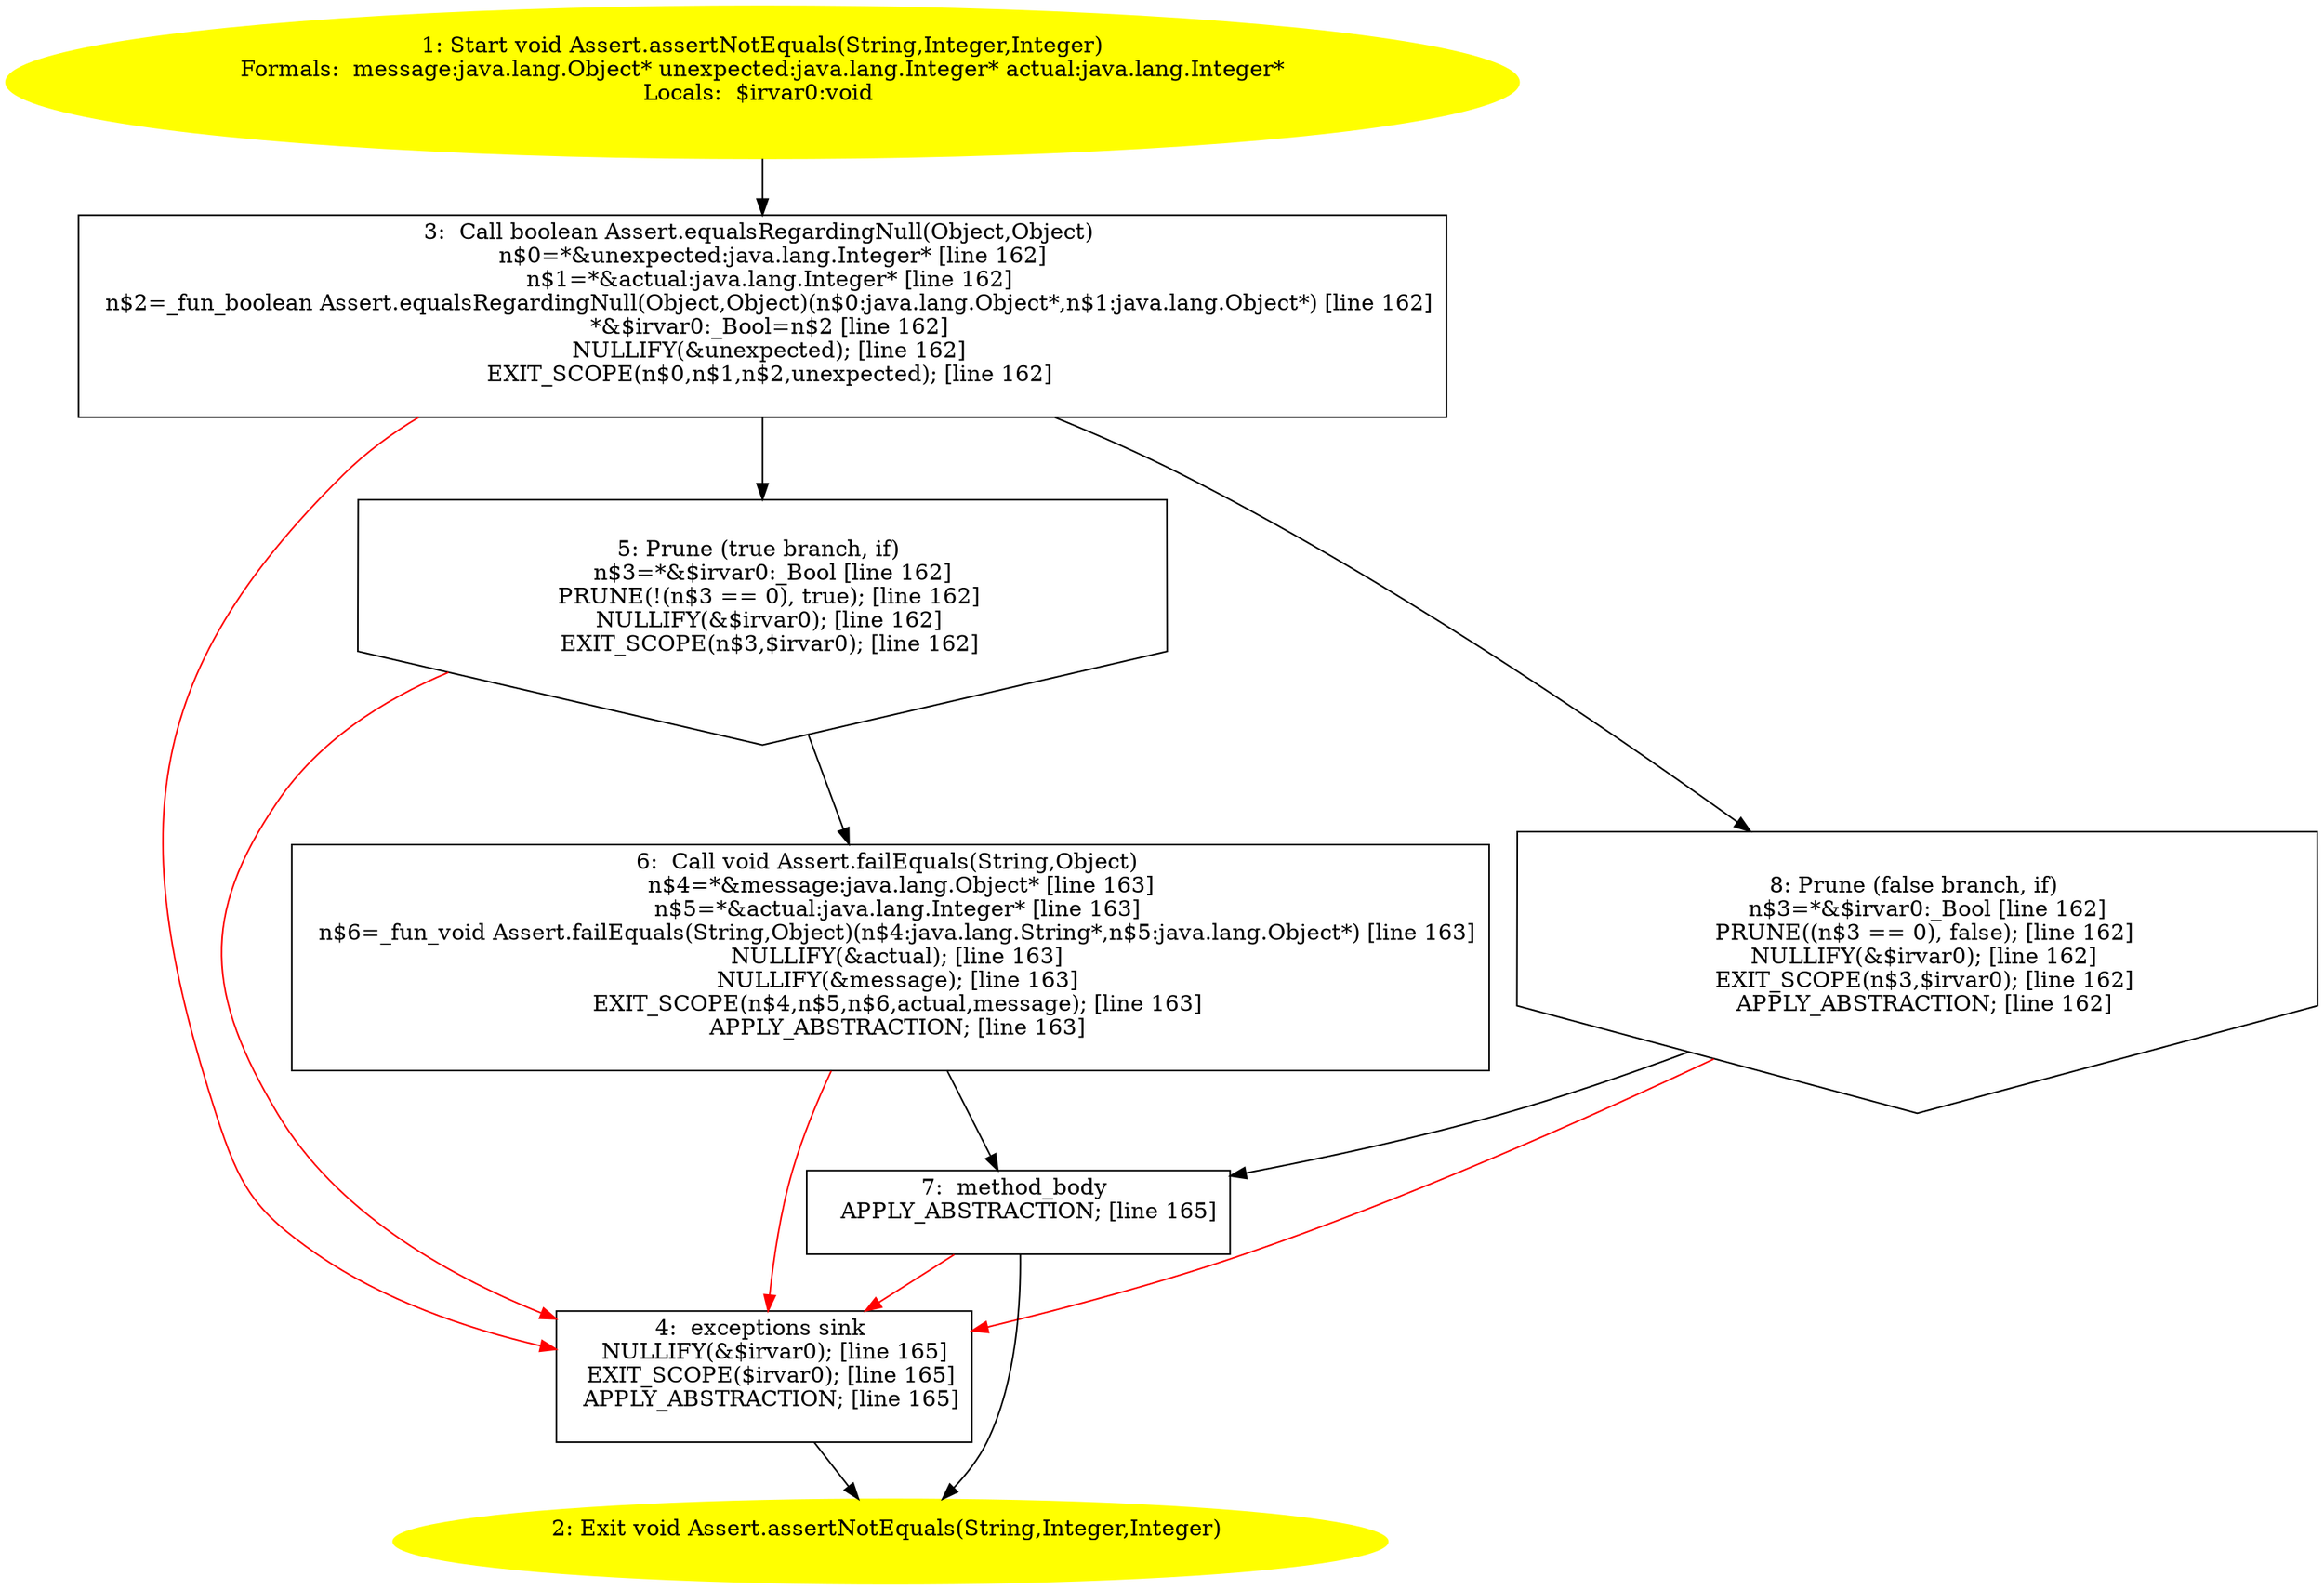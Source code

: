 /* @generated */
digraph cfg {
"org.junit.Assert.assertNotEquals(java.lang.String,java.lang.Integer,java.lang.Integer):void.b5ba5e5c96fa2e3746238686a058e41d_1" [label="1: Start void Assert.assertNotEquals(String,Integer,Integer)\nFormals:  message:java.lang.Object* unexpected:java.lang.Integer* actual:java.lang.Integer*\nLocals:  $irvar0:void \n  " color=yellow style=filled]
	

	 "org.junit.Assert.assertNotEquals(java.lang.String,java.lang.Integer,java.lang.Integer):void.b5ba5e5c96fa2e3746238686a058e41d_1" -> "org.junit.Assert.assertNotEquals(java.lang.String,java.lang.Integer,java.lang.Integer):void.b5ba5e5c96fa2e3746238686a058e41d_3" ;
"org.junit.Assert.assertNotEquals(java.lang.String,java.lang.Integer,java.lang.Integer):void.b5ba5e5c96fa2e3746238686a058e41d_2" [label="2: Exit void Assert.assertNotEquals(String,Integer,Integer) \n  " color=yellow style=filled]
	

"org.junit.Assert.assertNotEquals(java.lang.String,java.lang.Integer,java.lang.Integer):void.b5ba5e5c96fa2e3746238686a058e41d_3" [label="3:  Call boolean Assert.equalsRegardingNull(Object,Object) \n   n$0=*&unexpected:java.lang.Integer* [line 162]\n  n$1=*&actual:java.lang.Integer* [line 162]\n  n$2=_fun_boolean Assert.equalsRegardingNull(Object,Object)(n$0:java.lang.Object*,n$1:java.lang.Object*) [line 162]\n  *&$irvar0:_Bool=n$2 [line 162]\n  NULLIFY(&unexpected); [line 162]\n  EXIT_SCOPE(n$0,n$1,n$2,unexpected); [line 162]\n " shape="box"]
	

	 "org.junit.Assert.assertNotEquals(java.lang.String,java.lang.Integer,java.lang.Integer):void.b5ba5e5c96fa2e3746238686a058e41d_3" -> "org.junit.Assert.assertNotEquals(java.lang.String,java.lang.Integer,java.lang.Integer):void.b5ba5e5c96fa2e3746238686a058e41d_5" ;
	 "org.junit.Assert.assertNotEquals(java.lang.String,java.lang.Integer,java.lang.Integer):void.b5ba5e5c96fa2e3746238686a058e41d_3" -> "org.junit.Assert.assertNotEquals(java.lang.String,java.lang.Integer,java.lang.Integer):void.b5ba5e5c96fa2e3746238686a058e41d_8" ;
	 "org.junit.Assert.assertNotEquals(java.lang.String,java.lang.Integer,java.lang.Integer):void.b5ba5e5c96fa2e3746238686a058e41d_3" -> "org.junit.Assert.assertNotEquals(java.lang.String,java.lang.Integer,java.lang.Integer):void.b5ba5e5c96fa2e3746238686a058e41d_4" [color="red" ];
"org.junit.Assert.assertNotEquals(java.lang.String,java.lang.Integer,java.lang.Integer):void.b5ba5e5c96fa2e3746238686a058e41d_4" [label="4:  exceptions sink \n   NULLIFY(&$irvar0); [line 165]\n  EXIT_SCOPE($irvar0); [line 165]\n  APPLY_ABSTRACTION; [line 165]\n " shape="box"]
	

	 "org.junit.Assert.assertNotEquals(java.lang.String,java.lang.Integer,java.lang.Integer):void.b5ba5e5c96fa2e3746238686a058e41d_4" -> "org.junit.Assert.assertNotEquals(java.lang.String,java.lang.Integer,java.lang.Integer):void.b5ba5e5c96fa2e3746238686a058e41d_2" ;
"org.junit.Assert.assertNotEquals(java.lang.String,java.lang.Integer,java.lang.Integer):void.b5ba5e5c96fa2e3746238686a058e41d_5" [label="5: Prune (true branch, if) \n   n$3=*&$irvar0:_Bool [line 162]\n  PRUNE(!(n$3 == 0), true); [line 162]\n  NULLIFY(&$irvar0); [line 162]\n  EXIT_SCOPE(n$3,$irvar0); [line 162]\n " shape="invhouse"]
	

	 "org.junit.Assert.assertNotEquals(java.lang.String,java.lang.Integer,java.lang.Integer):void.b5ba5e5c96fa2e3746238686a058e41d_5" -> "org.junit.Assert.assertNotEquals(java.lang.String,java.lang.Integer,java.lang.Integer):void.b5ba5e5c96fa2e3746238686a058e41d_6" ;
	 "org.junit.Assert.assertNotEquals(java.lang.String,java.lang.Integer,java.lang.Integer):void.b5ba5e5c96fa2e3746238686a058e41d_5" -> "org.junit.Assert.assertNotEquals(java.lang.String,java.lang.Integer,java.lang.Integer):void.b5ba5e5c96fa2e3746238686a058e41d_4" [color="red" ];
"org.junit.Assert.assertNotEquals(java.lang.String,java.lang.Integer,java.lang.Integer):void.b5ba5e5c96fa2e3746238686a058e41d_6" [label="6:  Call void Assert.failEquals(String,Object) \n   n$4=*&message:java.lang.Object* [line 163]\n  n$5=*&actual:java.lang.Integer* [line 163]\n  n$6=_fun_void Assert.failEquals(String,Object)(n$4:java.lang.String*,n$5:java.lang.Object*) [line 163]\n  NULLIFY(&actual); [line 163]\n  NULLIFY(&message); [line 163]\n  EXIT_SCOPE(n$4,n$5,n$6,actual,message); [line 163]\n  APPLY_ABSTRACTION; [line 163]\n " shape="box"]
	

	 "org.junit.Assert.assertNotEquals(java.lang.String,java.lang.Integer,java.lang.Integer):void.b5ba5e5c96fa2e3746238686a058e41d_6" -> "org.junit.Assert.assertNotEquals(java.lang.String,java.lang.Integer,java.lang.Integer):void.b5ba5e5c96fa2e3746238686a058e41d_7" ;
	 "org.junit.Assert.assertNotEquals(java.lang.String,java.lang.Integer,java.lang.Integer):void.b5ba5e5c96fa2e3746238686a058e41d_6" -> "org.junit.Assert.assertNotEquals(java.lang.String,java.lang.Integer,java.lang.Integer):void.b5ba5e5c96fa2e3746238686a058e41d_4" [color="red" ];
"org.junit.Assert.assertNotEquals(java.lang.String,java.lang.Integer,java.lang.Integer):void.b5ba5e5c96fa2e3746238686a058e41d_7" [label="7:  method_body \n   APPLY_ABSTRACTION; [line 165]\n " shape="box"]
	

	 "org.junit.Assert.assertNotEquals(java.lang.String,java.lang.Integer,java.lang.Integer):void.b5ba5e5c96fa2e3746238686a058e41d_7" -> "org.junit.Assert.assertNotEquals(java.lang.String,java.lang.Integer,java.lang.Integer):void.b5ba5e5c96fa2e3746238686a058e41d_2" ;
	 "org.junit.Assert.assertNotEquals(java.lang.String,java.lang.Integer,java.lang.Integer):void.b5ba5e5c96fa2e3746238686a058e41d_7" -> "org.junit.Assert.assertNotEquals(java.lang.String,java.lang.Integer,java.lang.Integer):void.b5ba5e5c96fa2e3746238686a058e41d_4" [color="red" ];
"org.junit.Assert.assertNotEquals(java.lang.String,java.lang.Integer,java.lang.Integer):void.b5ba5e5c96fa2e3746238686a058e41d_8" [label="8: Prune (false branch, if) \n   n$3=*&$irvar0:_Bool [line 162]\n  PRUNE((n$3 == 0), false); [line 162]\n  NULLIFY(&$irvar0); [line 162]\n  EXIT_SCOPE(n$3,$irvar0); [line 162]\n  APPLY_ABSTRACTION; [line 162]\n " shape="invhouse"]
	

	 "org.junit.Assert.assertNotEquals(java.lang.String,java.lang.Integer,java.lang.Integer):void.b5ba5e5c96fa2e3746238686a058e41d_8" -> "org.junit.Assert.assertNotEquals(java.lang.String,java.lang.Integer,java.lang.Integer):void.b5ba5e5c96fa2e3746238686a058e41d_7" ;
	 "org.junit.Assert.assertNotEquals(java.lang.String,java.lang.Integer,java.lang.Integer):void.b5ba5e5c96fa2e3746238686a058e41d_8" -> "org.junit.Assert.assertNotEquals(java.lang.String,java.lang.Integer,java.lang.Integer):void.b5ba5e5c96fa2e3746238686a058e41d_4" [color="red" ];
}
